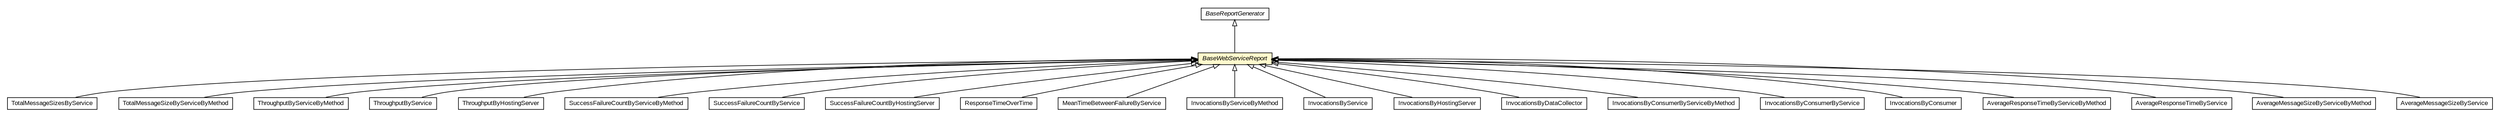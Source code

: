 #!/usr/local/bin/dot
#
# Class diagram 
# Generated by UMLGraph version R5_6-24-gf6e263 (http://www.umlgraph.org/)
#

digraph G {
	edge [fontname="arial",fontsize=10,labelfontname="arial",labelfontsize=10];
	node [fontname="arial",fontsize=10,shape=plaintext];
	nodesep=0.25;
	ranksep=0.5;
	// org.miloss.fgsms.services.rs.impl.reports.BaseReportGenerator
	c189290 [label=<<table title="org.miloss.fgsms.services.rs.impl.reports.BaseReportGenerator" border="0" cellborder="1" cellspacing="0" cellpadding="2" port="p" href="../BaseReportGenerator.html">
		<tr><td><table border="0" cellspacing="0" cellpadding="1">
<tr><td align="center" balign="center"><font face="arial italic"> BaseReportGenerator </font></td></tr>
		</table></td></tr>
		</table>>, URL="../BaseReportGenerator.html", fontname="arial", fontcolor="black", fontsize=10.0];
	// org.miloss.fgsms.services.rs.impl.reports.ws.TotalMessageSizesByService
	c189302 [label=<<table title="org.miloss.fgsms.services.rs.impl.reports.ws.TotalMessageSizesByService" border="0" cellborder="1" cellspacing="0" cellpadding="2" port="p" href="./TotalMessageSizesByService.html">
		<tr><td><table border="0" cellspacing="0" cellpadding="1">
<tr><td align="center" balign="center"> TotalMessageSizesByService </td></tr>
		</table></td></tr>
		</table>>, URL="./TotalMessageSizesByService.html", fontname="arial", fontcolor="black", fontsize=10.0];
	// org.miloss.fgsms.services.rs.impl.reports.ws.TotalMessageSizeByServiceByMethod
	c189303 [label=<<table title="org.miloss.fgsms.services.rs.impl.reports.ws.TotalMessageSizeByServiceByMethod" border="0" cellborder="1" cellspacing="0" cellpadding="2" port="p" href="./TotalMessageSizeByServiceByMethod.html">
		<tr><td><table border="0" cellspacing="0" cellpadding="1">
<tr><td align="center" balign="center"> TotalMessageSizeByServiceByMethod </td></tr>
		</table></td></tr>
		</table>>, URL="./TotalMessageSizeByServiceByMethod.html", fontname="arial", fontcolor="black", fontsize=10.0];
	// org.miloss.fgsms.services.rs.impl.reports.ws.ThroughputByServiceByMethod
	c189304 [label=<<table title="org.miloss.fgsms.services.rs.impl.reports.ws.ThroughputByServiceByMethod" border="0" cellborder="1" cellspacing="0" cellpadding="2" port="p" href="./ThroughputByServiceByMethod.html">
		<tr><td><table border="0" cellspacing="0" cellpadding="1">
<tr><td align="center" balign="center"> ThroughputByServiceByMethod </td></tr>
		</table></td></tr>
		</table>>, URL="./ThroughputByServiceByMethod.html", fontname="arial", fontcolor="black", fontsize=10.0];
	// org.miloss.fgsms.services.rs.impl.reports.ws.ThroughputByService
	c189305 [label=<<table title="org.miloss.fgsms.services.rs.impl.reports.ws.ThroughputByService" border="0" cellborder="1" cellspacing="0" cellpadding="2" port="p" href="./ThroughputByService.html">
		<tr><td><table border="0" cellspacing="0" cellpadding="1">
<tr><td align="center" balign="center"> ThroughputByService </td></tr>
		</table></td></tr>
		</table>>, URL="./ThroughputByService.html", fontname="arial", fontcolor="black", fontsize=10.0];
	// org.miloss.fgsms.services.rs.impl.reports.ws.ThroughputByHostingServer
	c189306 [label=<<table title="org.miloss.fgsms.services.rs.impl.reports.ws.ThroughputByHostingServer" border="0" cellborder="1" cellspacing="0" cellpadding="2" port="p" href="./ThroughputByHostingServer.html">
		<tr><td><table border="0" cellspacing="0" cellpadding="1">
<tr><td align="center" balign="center"> ThroughputByHostingServer </td></tr>
		</table></td></tr>
		</table>>, URL="./ThroughputByHostingServer.html", fontname="arial", fontcolor="black", fontsize=10.0];
	// org.miloss.fgsms.services.rs.impl.reports.ws.SuccessFailureCountByServiceByMethod
	c189307 [label=<<table title="org.miloss.fgsms.services.rs.impl.reports.ws.SuccessFailureCountByServiceByMethod" border="0" cellborder="1" cellspacing="0" cellpadding="2" port="p" href="./SuccessFailureCountByServiceByMethod.html">
		<tr><td><table border="0" cellspacing="0" cellpadding="1">
<tr><td align="center" balign="center"> SuccessFailureCountByServiceByMethod </td></tr>
		</table></td></tr>
		</table>>, URL="./SuccessFailureCountByServiceByMethod.html", fontname="arial", fontcolor="black", fontsize=10.0];
	// org.miloss.fgsms.services.rs.impl.reports.ws.SuccessFailureCountByService
	c189308 [label=<<table title="org.miloss.fgsms.services.rs.impl.reports.ws.SuccessFailureCountByService" border="0" cellborder="1" cellspacing="0" cellpadding="2" port="p" href="./SuccessFailureCountByService.html">
		<tr><td><table border="0" cellspacing="0" cellpadding="1">
<tr><td align="center" balign="center"> SuccessFailureCountByService </td></tr>
		</table></td></tr>
		</table>>, URL="./SuccessFailureCountByService.html", fontname="arial", fontcolor="black", fontsize=10.0];
	// org.miloss.fgsms.services.rs.impl.reports.ws.SuccessFailureCountByHostingServer
	c189309 [label=<<table title="org.miloss.fgsms.services.rs.impl.reports.ws.SuccessFailureCountByHostingServer" border="0" cellborder="1" cellspacing="0" cellpadding="2" port="p" href="./SuccessFailureCountByHostingServer.html">
		<tr><td><table border="0" cellspacing="0" cellpadding="1">
<tr><td align="center" balign="center"> SuccessFailureCountByHostingServer </td></tr>
		</table></td></tr>
		</table>>, URL="./SuccessFailureCountByHostingServer.html", fontname="arial", fontcolor="black", fontsize=10.0];
	// org.miloss.fgsms.services.rs.impl.reports.ws.ResponseTimeOverTime
	c189310 [label=<<table title="org.miloss.fgsms.services.rs.impl.reports.ws.ResponseTimeOverTime" border="0" cellborder="1" cellspacing="0" cellpadding="2" port="p" href="./ResponseTimeOverTime.html">
		<tr><td><table border="0" cellspacing="0" cellpadding="1">
<tr><td align="center" balign="center"> ResponseTimeOverTime </td></tr>
		</table></td></tr>
		</table>>, URL="./ResponseTimeOverTime.html", fontname="arial", fontcolor="black", fontsize=10.0];
	// org.miloss.fgsms.services.rs.impl.reports.ws.MeanTimeBetweenFailureByService
	c189311 [label=<<table title="org.miloss.fgsms.services.rs.impl.reports.ws.MeanTimeBetweenFailureByService" border="0" cellborder="1" cellspacing="0" cellpadding="2" port="p" href="./MeanTimeBetweenFailureByService.html">
		<tr><td><table border="0" cellspacing="0" cellpadding="1">
<tr><td align="center" balign="center"> MeanTimeBetweenFailureByService </td></tr>
		</table></td></tr>
		</table>>, URL="./MeanTimeBetweenFailureByService.html", fontname="arial", fontcolor="black", fontsize=10.0];
	// org.miloss.fgsms.services.rs.impl.reports.ws.InvocationsByServiceByMethod
	c189312 [label=<<table title="org.miloss.fgsms.services.rs.impl.reports.ws.InvocationsByServiceByMethod" border="0" cellborder="1" cellspacing="0" cellpadding="2" port="p" href="./InvocationsByServiceByMethod.html">
		<tr><td><table border="0" cellspacing="0" cellpadding="1">
<tr><td align="center" balign="center"> InvocationsByServiceByMethod </td></tr>
		</table></td></tr>
		</table>>, URL="./InvocationsByServiceByMethod.html", fontname="arial", fontcolor="black", fontsize=10.0];
	// org.miloss.fgsms.services.rs.impl.reports.ws.InvocationsByService
	c189313 [label=<<table title="org.miloss.fgsms.services.rs.impl.reports.ws.InvocationsByService" border="0" cellborder="1" cellspacing="0" cellpadding="2" port="p" href="./InvocationsByService.html">
		<tr><td><table border="0" cellspacing="0" cellpadding="1">
<tr><td align="center" balign="center"> InvocationsByService </td></tr>
		</table></td></tr>
		</table>>, URL="./InvocationsByService.html", fontname="arial", fontcolor="black", fontsize=10.0];
	// org.miloss.fgsms.services.rs.impl.reports.ws.InvocationsByHostingServer
	c189314 [label=<<table title="org.miloss.fgsms.services.rs.impl.reports.ws.InvocationsByHostingServer" border="0" cellborder="1" cellspacing="0" cellpadding="2" port="p" href="./InvocationsByHostingServer.html">
		<tr><td><table border="0" cellspacing="0" cellpadding="1">
<tr><td align="center" balign="center"> InvocationsByHostingServer </td></tr>
		</table></td></tr>
		</table>>, URL="./InvocationsByHostingServer.html", fontname="arial", fontcolor="black", fontsize=10.0];
	// org.miloss.fgsms.services.rs.impl.reports.ws.InvocationsByDataCollector
	c189315 [label=<<table title="org.miloss.fgsms.services.rs.impl.reports.ws.InvocationsByDataCollector" border="0" cellborder="1" cellspacing="0" cellpadding="2" port="p" href="./InvocationsByDataCollector.html">
		<tr><td><table border="0" cellspacing="0" cellpadding="1">
<tr><td align="center" balign="center"> InvocationsByDataCollector </td></tr>
		</table></td></tr>
		</table>>, URL="./InvocationsByDataCollector.html", fontname="arial", fontcolor="black", fontsize=10.0];
	// org.miloss.fgsms.services.rs.impl.reports.ws.InvocationsByConsumerByServiceByMethod
	c189316 [label=<<table title="org.miloss.fgsms.services.rs.impl.reports.ws.InvocationsByConsumerByServiceByMethod" border="0" cellborder="1" cellspacing="0" cellpadding="2" port="p" href="./InvocationsByConsumerByServiceByMethod.html">
		<tr><td><table border="0" cellspacing="0" cellpadding="1">
<tr><td align="center" balign="center"> InvocationsByConsumerByServiceByMethod </td></tr>
		</table></td></tr>
		</table>>, URL="./InvocationsByConsumerByServiceByMethod.html", fontname="arial", fontcolor="black", fontsize=10.0];
	// org.miloss.fgsms.services.rs.impl.reports.ws.InvocationsByConsumerByService
	c189317 [label=<<table title="org.miloss.fgsms.services.rs.impl.reports.ws.InvocationsByConsumerByService" border="0" cellborder="1" cellspacing="0" cellpadding="2" port="p" href="./InvocationsByConsumerByService.html">
		<tr><td><table border="0" cellspacing="0" cellpadding="1">
<tr><td align="center" balign="center"> InvocationsByConsumerByService </td></tr>
		</table></td></tr>
		</table>>, URL="./InvocationsByConsumerByService.html", fontname="arial", fontcolor="black", fontsize=10.0];
	// org.miloss.fgsms.services.rs.impl.reports.ws.InvocationsByConsumer
	c189318 [label=<<table title="org.miloss.fgsms.services.rs.impl.reports.ws.InvocationsByConsumer" border="0" cellborder="1" cellspacing="0" cellpadding="2" port="p" href="./InvocationsByConsumer.html">
		<tr><td><table border="0" cellspacing="0" cellpadding="1">
<tr><td align="center" balign="center"> InvocationsByConsumer </td></tr>
		</table></td></tr>
		</table>>, URL="./InvocationsByConsumer.html", fontname="arial", fontcolor="black", fontsize=10.0];
	// org.miloss.fgsms.services.rs.impl.reports.ws.BaseWebServiceReport
	c189319 [label=<<table title="org.miloss.fgsms.services.rs.impl.reports.ws.BaseWebServiceReport" border="0" cellborder="1" cellspacing="0" cellpadding="2" port="p" bgcolor="lemonChiffon" href="./BaseWebServiceReport.html">
		<tr><td><table border="0" cellspacing="0" cellpadding="1">
<tr><td align="center" balign="center"><font face="arial italic"> BaseWebServiceReport </font></td></tr>
		</table></td></tr>
		</table>>, URL="./BaseWebServiceReport.html", fontname="arial", fontcolor="black", fontsize=10.0];
	// org.miloss.fgsms.services.rs.impl.reports.ws.AverageResponseTimeByServiceByMethod
	c189320 [label=<<table title="org.miloss.fgsms.services.rs.impl.reports.ws.AverageResponseTimeByServiceByMethod" border="0" cellborder="1" cellspacing="0" cellpadding="2" port="p" href="./AverageResponseTimeByServiceByMethod.html">
		<tr><td><table border="0" cellspacing="0" cellpadding="1">
<tr><td align="center" balign="center"> AverageResponseTimeByServiceByMethod </td></tr>
		</table></td></tr>
		</table>>, URL="./AverageResponseTimeByServiceByMethod.html", fontname="arial", fontcolor="black", fontsize=10.0];
	// org.miloss.fgsms.services.rs.impl.reports.ws.AverageResponseTimeByService
	c189321 [label=<<table title="org.miloss.fgsms.services.rs.impl.reports.ws.AverageResponseTimeByService" border="0" cellborder="1" cellspacing="0" cellpadding="2" port="p" href="./AverageResponseTimeByService.html">
		<tr><td><table border="0" cellspacing="0" cellpadding="1">
<tr><td align="center" balign="center"> AverageResponseTimeByService </td></tr>
		</table></td></tr>
		</table>>, URL="./AverageResponseTimeByService.html", fontname="arial", fontcolor="black", fontsize=10.0];
	// org.miloss.fgsms.services.rs.impl.reports.ws.AverageMessageSizeByServiceByMethod
	c189322 [label=<<table title="org.miloss.fgsms.services.rs.impl.reports.ws.AverageMessageSizeByServiceByMethod" border="0" cellborder="1" cellspacing="0" cellpadding="2" port="p" href="./AverageMessageSizeByServiceByMethod.html">
		<tr><td><table border="0" cellspacing="0" cellpadding="1">
<tr><td align="center" balign="center"> AverageMessageSizeByServiceByMethod </td></tr>
		</table></td></tr>
		</table>>, URL="./AverageMessageSizeByServiceByMethod.html", fontname="arial", fontcolor="black", fontsize=10.0];
	// org.miloss.fgsms.services.rs.impl.reports.ws.AverageMessageSizeByService
	c189323 [label=<<table title="org.miloss.fgsms.services.rs.impl.reports.ws.AverageMessageSizeByService" border="0" cellborder="1" cellspacing="0" cellpadding="2" port="p" href="./AverageMessageSizeByService.html">
		<tr><td><table border="0" cellspacing="0" cellpadding="1">
<tr><td align="center" balign="center"> AverageMessageSizeByService </td></tr>
		</table></td></tr>
		</table>>, URL="./AverageMessageSizeByService.html", fontname="arial", fontcolor="black", fontsize=10.0];
	//org.miloss.fgsms.services.rs.impl.reports.ws.TotalMessageSizesByService extends org.miloss.fgsms.services.rs.impl.reports.ws.BaseWebServiceReport
	c189319:p -> c189302:p [dir=back,arrowtail=empty];
	//org.miloss.fgsms.services.rs.impl.reports.ws.TotalMessageSizeByServiceByMethod extends org.miloss.fgsms.services.rs.impl.reports.ws.BaseWebServiceReport
	c189319:p -> c189303:p [dir=back,arrowtail=empty];
	//org.miloss.fgsms.services.rs.impl.reports.ws.ThroughputByServiceByMethod extends org.miloss.fgsms.services.rs.impl.reports.ws.BaseWebServiceReport
	c189319:p -> c189304:p [dir=back,arrowtail=empty];
	//org.miloss.fgsms.services.rs.impl.reports.ws.ThroughputByService extends org.miloss.fgsms.services.rs.impl.reports.ws.BaseWebServiceReport
	c189319:p -> c189305:p [dir=back,arrowtail=empty];
	//org.miloss.fgsms.services.rs.impl.reports.ws.ThroughputByHostingServer extends org.miloss.fgsms.services.rs.impl.reports.ws.BaseWebServiceReport
	c189319:p -> c189306:p [dir=back,arrowtail=empty];
	//org.miloss.fgsms.services.rs.impl.reports.ws.SuccessFailureCountByServiceByMethod extends org.miloss.fgsms.services.rs.impl.reports.ws.BaseWebServiceReport
	c189319:p -> c189307:p [dir=back,arrowtail=empty];
	//org.miloss.fgsms.services.rs.impl.reports.ws.SuccessFailureCountByService extends org.miloss.fgsms.services.rs.impl.reports.ws.BaseWebServiceReport
	c189319:p -> c189308:p [dir=back,arrowtail=empty];
	//org.miloss.fgsms.services.rs.impl.reports.ws.SuccessFailureCountByHostingServer extends org.miloss.fgsms.services.rs.impl.reports.ws.BaseWebServiceReport
	c189319:p -> c189309:p [dir=back,arrowtail=empty];
	//org.miloss.fgsms.services.rs.impl.reports.ws.ResponseTimeOverTime extends org.miloss.fgsms.services.rs.impl.reports.ws.BaseWebServiceReport
	c189319:p -> c189310:p [dir=back,arrowtail=empty];
	//org.miloss.fgsms.services.rs.impl.reports.ws.MeanTimeBetweenFailureByService extends org.miloss.fgsms.services.rs.impl.reports.ws.BaseWebServiceReport
	c189319:p -> c189311:p [dir=back,arrowtail=empty];
	//org.miloss.fgsms.services.rs.impl.reports.ws.InvocationsByServiceByMethod extends org.miloss.fgsms.services.rs.impl.reports.ws.BaseWebServiceReport
	c189319:p -> c189312:p [dir=back,arrowtail=empty];
	//org.miloss.fgsms.services.rs.impl.reports.ws.InvocationsByService extends org.miloss.fgsms.services.rs.impl.reports.ws.BaseWebServiceReport
	c189319:p -> c189313:p [dir=back,arrowtail=empty];
	//org.miloss.fgsms.services.rs.impl.reports.ws.InvocationsByHostingServer extends org.miloss.fgsms.services.rs.impl.reports.ws.BaseWebServiceReport
	c189319:p -> c189314:p [dir=back,arrowtail=empty];
	//org.miloss.fgsms.services.rs.impl.reports.ws.InvocationsByDataCollector extends org.miloss.fgsms.services.rs.impl.reports.ws.BaseWebServiceReport
	c189319:p -> c189315:p [dir=back,arrowtail=empty];
	//org.miloss.fgsms.services.rs.impl.reports.ws.InvocationsByConsumerByServiceByMethod extends org.miloss.fgsms.services.rs.impl.reports.ws.BaseWebServiceReport
	c189319:p -> c189316:p [dir=back,arrowtail=empty];
	//org.miloss.fgsms.services.rs.impl.reports.ws.InvocationsByConsumerByService extends org.miloss.fgsms.services.rs.impl.reports.ws.BaseWebServiceReport
	c189319:p -> c189317:p [dir=back,arrowtail=empty];
	//org.miloss.fgsms.services.rs.impl.reports.ws.InvocationsByConsumer extends org.miloss.fgsms.services.rs.impl.reports.ws.BaseWebServiceReport
	c189319:p -> c189318:p [dir=back,arrowtail=empty];
	//org.miloss.fgsms.services.rs.impl.reports.ws.BaseWebServiceReport extends org.miloss.fgsms.services.rs.impl.reports.BaseReportGenerator
	c189290:p -> c189319:p [dir=back,arrowtail=empty];
	//org.miloss.fgsms.services.rs.impl.reports.ws.AverageResponseTimeByServiceByMethod extends org.miloss.fgsms.services.rs.impl.reports.ws.BaseWebServiceReport
	c189319:p -> c189320:p [dir=back,arrowtail=empty];
	//org.miloss.fgsms.services.rs.impl.reports.ws.AverageResponseTimeByService extends org.miloss.fgsms.services.rs.impl.reports.ws.BaseWebServiceReport
	c189319:p -> c189321:p [dir=back,arrowtail=empty];
	//org.miloss.fgsms.services.rs.impl.reports.ws.AverageMessageSizeByServiceByMethod extends org.miloss.fgsms.services.rs.impl.reports.ws.BaseWebServiceReport
	c189319:p -> c189322:p [dir=back,arrowtail=empty];
	//org.miloss.fgsms.services.rs.impl.reports.ws.AverageMessageSizeByService extends org.miloss.fgsms.services.rs.impl.reports.ws.BaseWebServiceReport
	c189319:p -> c189323:p [dir=back,arrowtail=empty];
}

